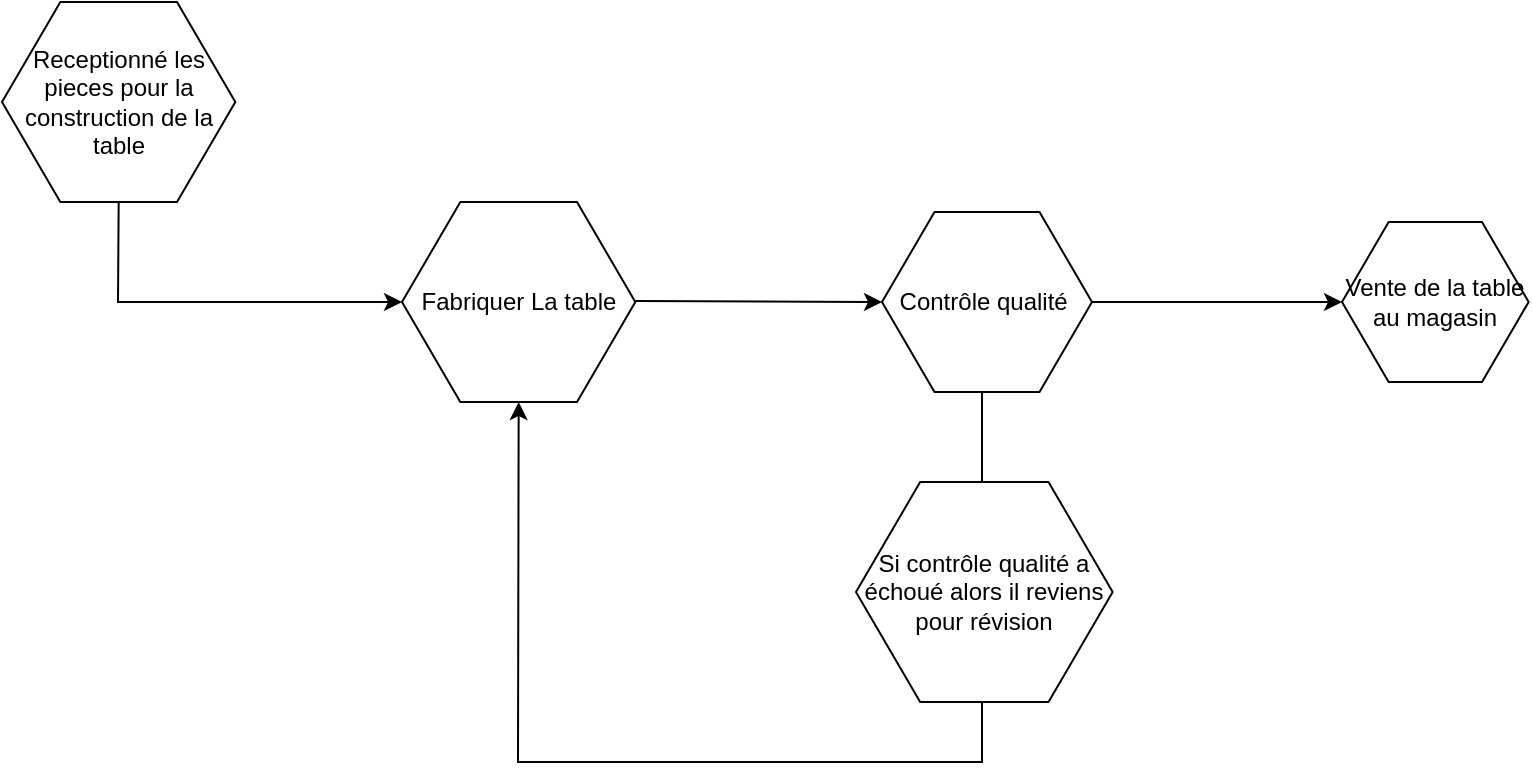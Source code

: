 <mxfile version="22.1.1" type="github">
  <diagram name="Page-1" id="b4VEQhM-kWsuh1uYvr2B">
    <mxGraphModel dx="1434" dy="790" grid="1" gridSize="10" guides="1" tooltips="1" connect="1" arrows="1" fold="1" page="1" pageScale="1" pageWidth="827" pageHeight="1169" math="0" shadow="0">
      <root>
        <mxCell id="0" />
        <mxCell id="1" parent="0" />
        <mxCell id="a4tBe4ZbVxADKD6X0eAw-1" value="Receptionné les pieces pour la construction de la table" style="shape=mxgraph.bpmn.conversation;perimeter=hexagonPerimeter2;whiteSpace=wrap;html=1;aspect=fixed;bpmnConversationType=conv;" parent="1" vertex="1">
          <mxGeometry y="140" width="116.67" height="100" as="geometry" />
        </mxCell>
        <mxCell id="hkeGnXZx88gJAAh5QHC4-1" value="" style="endArrow=classic;html=1;rounded=0;exitX=0.5;exitY=1;exitDx=0;exitDy=0;entryX=0;entryY=0.5;entryDx=0;entryDy=0;" edge="1" parent="1" source="a4tBe4ZbVxADKD6X0eAw-1" target="hkeGnXZx88gJAAh5QHC4-2">
          <mxGeometry width="50" height="50" relative="1" as="geometry">
            <mxPoint x="260" y="410" as="sourcePoint" />
            <mxPoint x="60" y="360" as="targetPoint" />
            <Array as="points">
              <mxPoint x="58" y="290" />
            </Array>
          </mxGeometry>
        </mxCell>
        <mxCell id="hkeGnXZx88gJAAh5QHC4-2" value="Fabriquer La table" style="shape=mxgraph.bpmn.conversation;perimeter=hexagonPerimeter2;whiteSpace=wrap;html=1;aspect=fixed;bpmnConversationType=conv;" vertex="1" parent="1">
          <mxGeometry x="200" y="240" width="116.67" height="100" as="geometry" />
        </mxCell>
        <mxCell id="hkeGnXZx88gJAAh5QHC4-3" value="Contrôle qualité&amp;nbsp;" style="shape=mxgraph.bpmn.conversation;perimeter=hexagonPerimeter2;whiteSpace=wrap;html=1;aspect=fixed;bpmnConversationType=conv;" vertex="1" parent="1">
          <mxGeometry x="440" y="245" width="105" height="90" as="geometry" />
        </mxCell>
        <mxCell id="hkeGnXZx88gJAAh5QHC4-4" value="" style="endArrow=classic;html=1;rounded=0;entryX=0;entryY=0.5;entryDx=0;entryDy=0;" edge="1" parent="1" target="hkeGnXZx88gJAAh5QHC4-3">
          <mxGeometry width="50" height="50" relative="1" as="geometry">
            <mxPoint x="316.67" y="289.5" as="sourcePoint" />
            <mxPoint x="416.67" y="289.5" as="targetPoint" />
          </mxGeometry>
        </mxCell>
        <mxCell id="hkeGnXZx88gJAAh5QHC4-6" value="" style="endArrow=classic;html=1;rounded=0;entryX=0.5;entryY=1;entryDx=0;entryDy=0;" edge="1" parent="1" target="hkeGnXZx88gJAAh5QHC4-2">
          <mxGeometry width="50" height="50" relative="1" as="geometry">
            <mxPoint x="490" y="335" as="sourcePoint" />
            <mxPoint x="280" y="520" as="targetPoint" />
            <Array as="points">
              <mxPoint x="490" y="520" />
              <mxPoint x="258" y="520" />
            </Array>
          </mxGeometry>
        </mxCell>
        <mxCell id="hkeGnXZx88gJAAh5QHC4-8" value="Si contrôle qualité a échoué alors il reviens pour révision" style="shape=mxgraph.bpmn.conversation;perimeter=hexagonPerimeter2;whiteSpace=wrap;html=1;aspect=fixed;bpmnConversationType=conv;" vertex="1" parent="1">
          <mxGeometry x="427" y="380" width="128.34" height="110" as="geometry" />
        </mxCell>
        <mxCell id="hkeGnXZx88gJAAh5QHC4-12" value="" style="endArrow=classic;html=1;rounded=0;exitX=1;exitY=0.5;exitDx=0;exitDy=0;entryX=0;entryY=0.5;entryDx=0;entryDy=0;" edge="1" parent="1" source="hkeGnXZx88gJAAh5QHC4-3" target="hkeGnXZx88gJAAh5QHC4-13">
          <mxGeometry width="50" height="50" relative="1" as="geometry">
            <mxPoint x="700" y="330" as="sourcePoint" />
            <mxPoint x="600" y="290" as="targetPoint" />
          </mxGeometry>
        </mxCell>
        <mxCell id="hkeGnXZx88gJAAh5QHC4-13" value="Vente de la table au magasin" style="shape=mxgraph.bpmn.conversation;perimeter=hexagonPerimeter2;whiteSpace=wrap;html=1;aspect=fixed;bpmnConversationType=conv;" vertex="1" parent="1">
          <mxGeometry x="670" y="250" width="93.33" height="80" as="geometry" />
        </mxCell>
      </root>
    </mxGraphModel>
  </diagram>
</mxfile>
